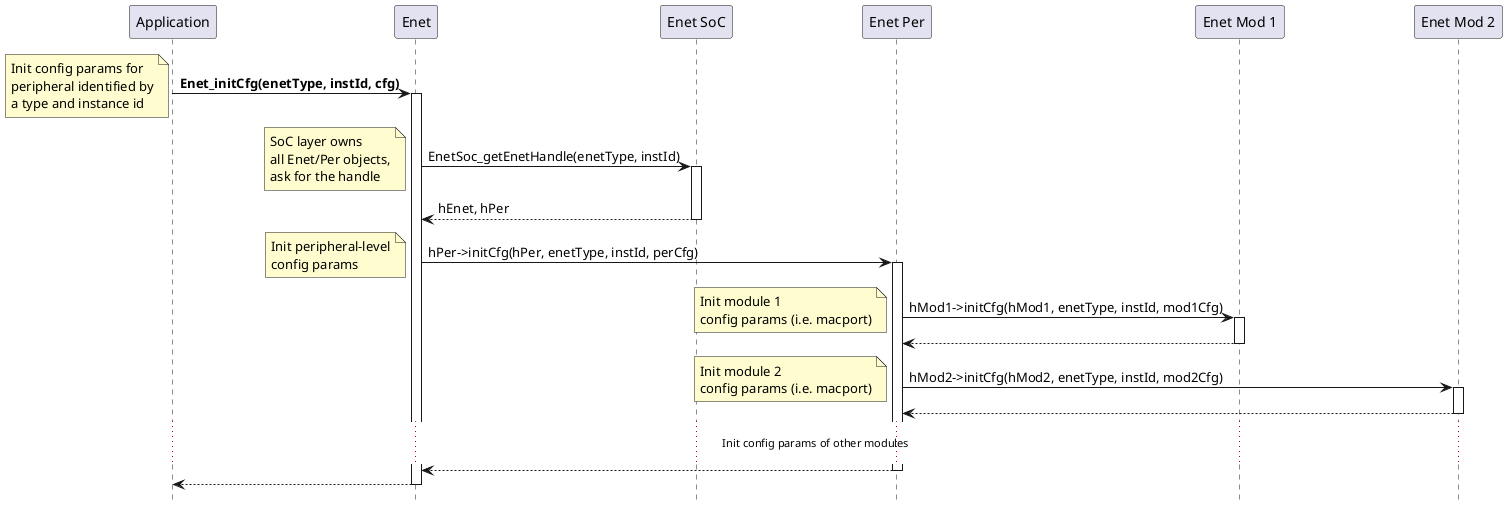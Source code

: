 @startuml
'Enet init sequence

skinparam sequenceParticipantPadding  60

skinparam note {
    BackgroundColor #FFFDD0
}

hide footbox

participant App  as "Application" order 1
participant Enet as "Enet"        order 2
participant Soc  as "Enet SoC"    order 3
participant Per  as "Enet Per"    order 4
participant Mod1 as "Enet Mod 1"  order 5
participant Mod2 as "Enet Mod 2"  order 6

App   -> Enet           : <b>Enet_initCfg(enetType, instId, cfg)</b>
note left               : Init config params for\nperipheral identified by\na type and instance id
activate Enet

Enet  -> Soc            : EnetSoc_getEnetHandle(enetType, instId)
note left               : SoC layer owns\nall Enet/Per objects,\nask for the handle
activate Soc
Soc  --> Enet           : hEnet, hPer
deactivate Soc

Enet  -> Per            : hPer->initCfg(hPer, enetType, instId, perCfg)
note left               : Init peripheral-level\nconfig params
activate Per

Per   -> Mod1           : hMod1->initCfg(hMod1, enetType, instId, mod1Cfg)
note left               : Init module 1\nconfig params (i.e. macport)
activate Mod1
Mod1 --> Per            :
deactivate Mod1

Per   -> Mod2           : hMod2->initCfg(hMod2, enetType, instId, mod2Cfg)
note left               : Init module 2\nconfig params (i.e. macport)
activate Mod2
Mod2 --> Per            :
deactivate Mod2

...Init config params of other modules...

Per  --> Enet           :
deactivate Per

Enet --> App            :
deactivate Enet

@enduml
